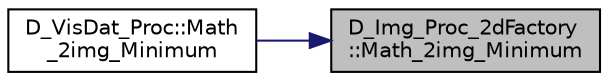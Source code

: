 digraph "D_Img_Proc_2dFactory::Math_2img_Minimum"
{
 // LATEX_PDF_SIZE
  edge [fontname="Helvetica",fontsize="10",labelfontname="Helvetica",labelfontsize="10"];
  node [fontname="Helvetica",fontsize="10",shape=record];
  rankdir="RL";
  Node1 [label="D_Img_Proc_2dFactory\l::Math_2img_Minimum",height=0.2,width=0.4,color="black", fillcolor="grey75", style="filled", fontcolor="black",tooltip=" "];
  Node1 -> Node2 [dir="back",color="midnightblue",fontsize="10",style="solid",fontname="Helvetica"];
  Node2 [label="D_VisDat_Proc::Math\l_2img_Minimum",height=0.2,width=0.4,color="black", fillcolor="white", style="filled",URL="$class_d___vis_dat___proc.html#af30e991e2a67739c7212946443cbdf62",tooltip=" "];
}
